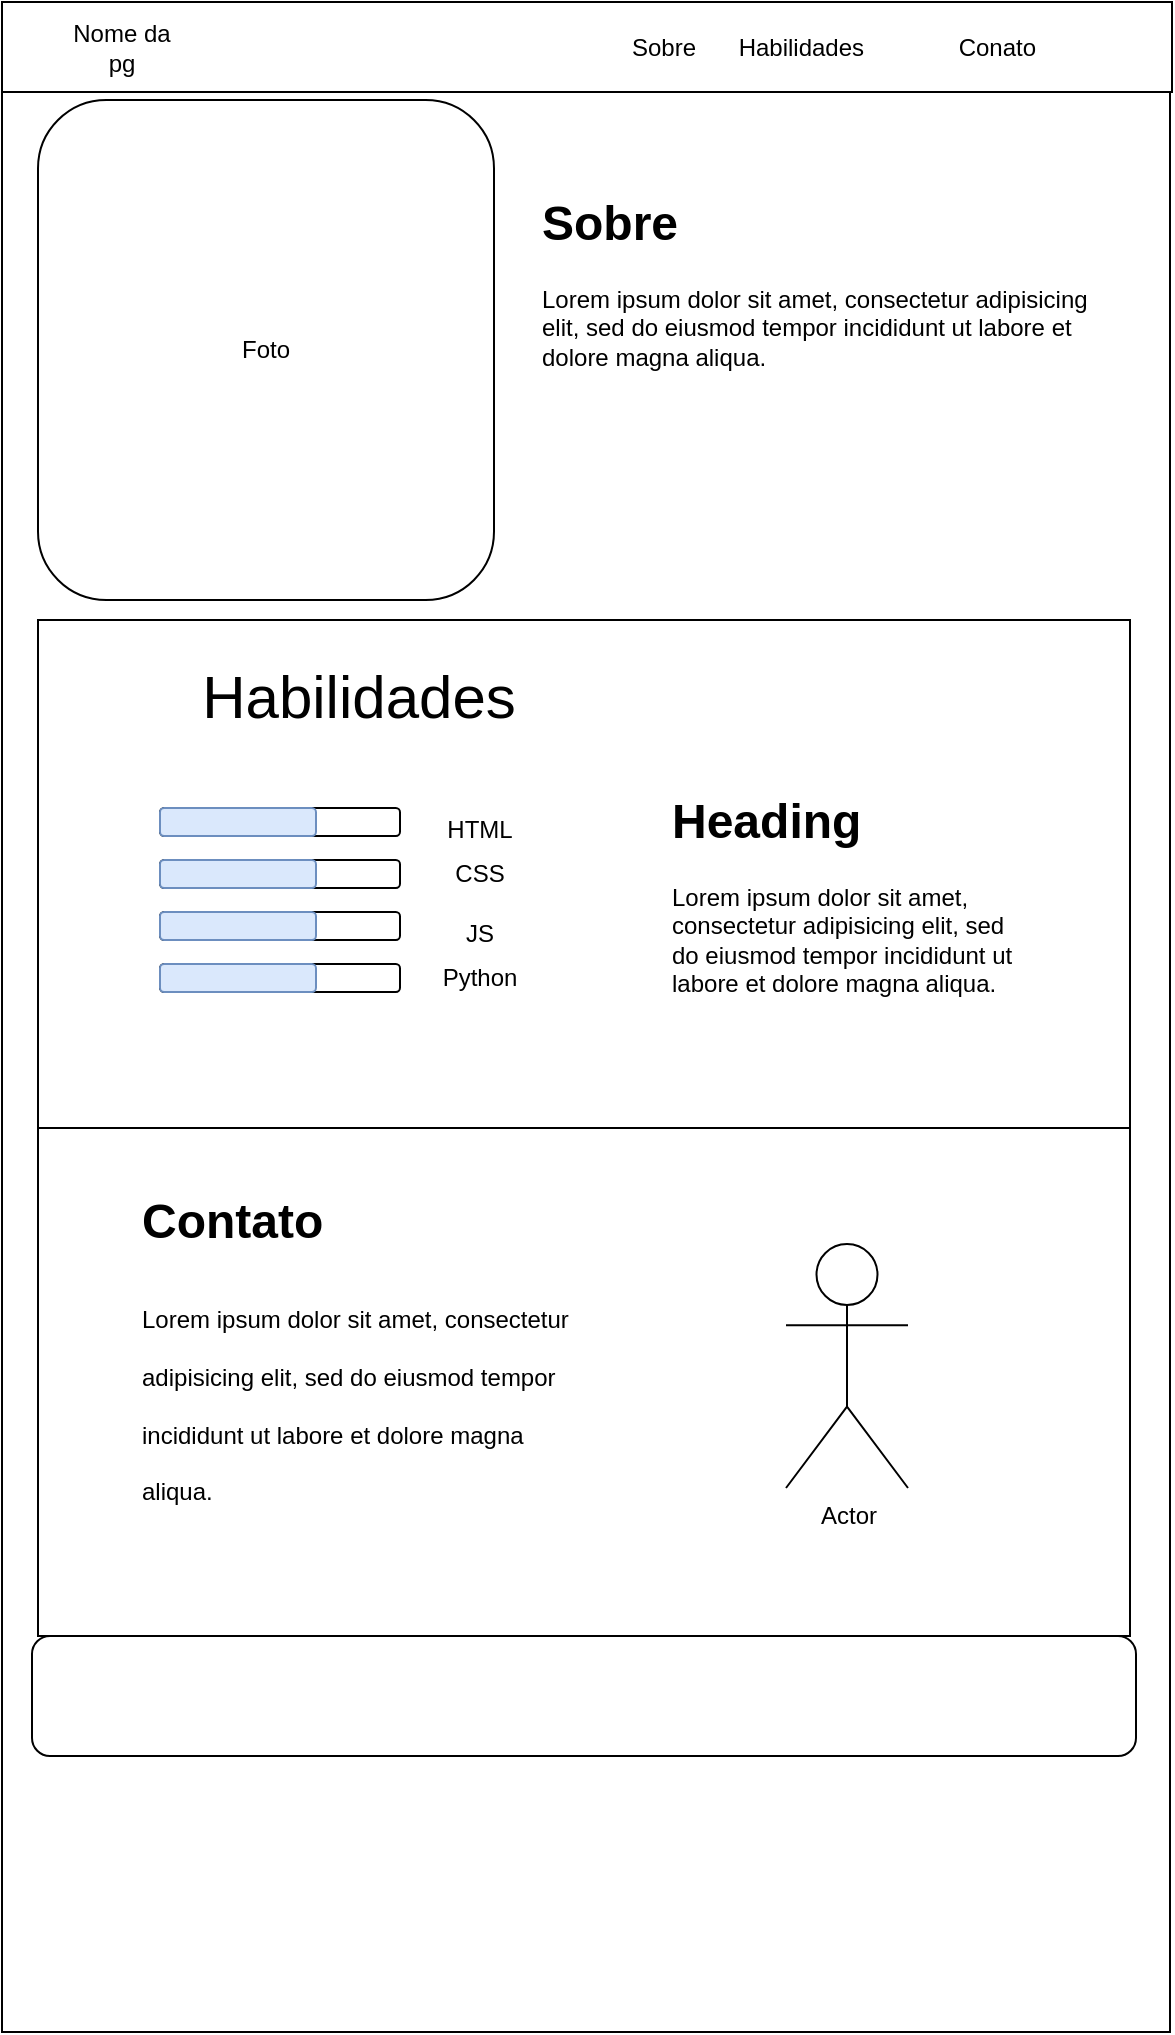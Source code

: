 <mxfile version="21.0.8" type="device"><diagram name="Página-1" id="u_ZjWFiEg6cUN6X2BJR8"><mxGraphModel dx="1645" dy="936" grid="0" gridSize="10" guides="1" tooltips="1" connect="1" arrows="1" fold="1" page="1" pageScale="1" pageWidth="827" pageHeight="1169" math="0" shadow="0"><root><mxCell id="0"/><mxCell id="1" parent="0"/><mxCell id="wvcjza9JRi93Xrl_eZWz-1" value="" style="whiteSpace=wrap;html=1;" vertex="1" parent="1"><mxGeometry x="132" y="39" width="584" height="1015" as="geometry"/></mxCell><mxCell id="wvcjza9JRi93Xrl_eZWz-2" value="Foto" style="rounded=1;whiteSpace=wrap;html=1;" vertex="1" parent="1"><mxGeometry x="150" y="88" width="228" height="250" as="geometry"/></mxCell><mxCell id="wvcjza9JRi93Xrl_eZWz-3" value="&lt;h1&gt;Sobre&lt;/h1&gt;&lt;p&gt;Lorem ipsum dolor sit amet, consectetur adipisicing elit, sed do eiusmod tempor incididunt ut labore et dolore magna aliqua.&lt;/p&gt;" style="text;html=1;strokeColor=none;fillColor=none;spacing=5;spacingTop=-20;whiteSpace=wrap;overflow=hidden;rounded=0;" vertex="1" parent="1"><mxGeometry x="397" y="130" width="292" height="188" as="geometry"/></mxCell><mxCell id="wvcjza9JRi93Xrl_eZWz-4" value="" style="whiteSpace=wrap;html=1;" vertex="1" parent="1"><mxGeometry x="150" y="348" width="546" height="254" as="geometry"/></mxCell><mxCell id="wvcjza9JRi93Xrl_eZWz-5" value="Habilidades&lt;br style=&quot;font-size: 30px;&quot;&gt;" style="text;html=1;strokeColor=none;fillColor=none;align=center;verticalAlign=middle;whiteSpace=wrap;rounded=0;fontSize=30;" vertex="1" parent="1"><mxGeometry x="187" y="361" width="247" height="49" as="geometry"/></mxCell><mxCell id="wvcjza9JRi93Xrl_eZWz-7" value="" style="rounded=1;whiteSpace=wrap;html=1;" vertex="1" parent="1"><mxGeometry x="211" y="442" width="120" height="14" as="geometry"/></mxCell><mxCell id="wvcjza9JRi93Xrl_eZWz-8" value="" style="rounded=1;whiteSpace=wrap;html=1;" vertex="1" parent="1"><mxGeometry x="211" y="468" width="120" height="14" as="geometry"/></mxCell><mxCell id="wvcjza9JRi93Xrl_eZWz-9" value="" style="rounded=1;whiteSpace=wrap;html=1;" vertex="1" parent="1"><mxGeometry x="211" y="494" width="120" height="14" as="geometry"/></mxCell><mxCell id="wvcjza9JRi93Xrl_eZWz-10" value="" style="rounded=1;whiteSpace=wrap;html=1;" vertex="1" parent="1"><mxGeometry x="211" y="520" width="120" height="14" as="geometry"/></mxCell><mxCell id="wvcjza9JRi93Xrl_eZWz-12" value="HTML" style="text;html=1;strokeColor=none;fillColor=none;align=center;verticalAlign=middle;whiteSpace=wrap;rounded=0;" vertex="1" parent="1"><mxGeometry x="341" y="438" width="60" height="30" as="geometry"/></mxCell><mxCell id="wvcjza9JRi93Xrl_eZWz-13" value="CSS" style="text;html=1;strokeColor=none;fillColor=none;align=center;verticalAlign=middle;whiteSpace=wrap;rounded=0;" vertex="1" parent="1"><mxGeometry x="341" y="460" width="60" height="30" as="geometry"/></mxCell><mxCell id="wvcjza9JRi93Xrl_eZWz-14" value="JS" style="text;html=1;strokeColor=none;fillColor=none;align=center;verticalAlign=middle;whiteSpace=wrap;rounded=0;" vertex="1" parent="1"><mxGeometry x="341" y="490" width="60" height="30" as="geometry"/></mxCell><mxCell id="wvcjza9JRi93Xrl_eZWz-15" value="Python" style="text;html=1;strokeColor=none;fillColor=none;align=center;verticalAlign=middle;whiteSpace=wrap;rounded=0;" vertex="1" parent="1"><mxGeometry x="341" y="512" width="60" height="30" as="geometry"/></mxCell><mxCell id="wvcjza9JRi93Xrl_eZWz-17" value="" style="rounded=1;whiteSpace=wrap;html=1;fillColor=#dae8fc;strokeColor=#6c8ebf;" vertex="1" parent="1"><mxGeometry x="211" y="442" width="78" height="14" as="geometry"/></mxCell><mxCell id="wvcjza9JRi93Xrl_eZWz-18" value="" style="rounded=1;whiteSpace=wrap;html=1;fillColor=#dae8fc;strokeColor=#6c8ebf;" vertex="1" parent="1"><mxGeometry x="211" y="468" width="78" height="14" as="geometry"/></mxCell><mxCell id="wvcjza9JRi93Xrl_eZWz-19" value="" style="rounded=1;whiteSpace=wrap;html=1;fillColor=#dae8fc;strokeColor=#6c8ebf;" vertex="1" parent="1"><mxGeometry x="211" y="494" width="78" height="14" as="geometry"/></mxCell><mxCell id="wvcjza9JRi93Xrl_eZWz-20" value="" style="rounded=1;whiteSpace=wrap;html=1;fillColor=#dae8fc;strokeColor=#6c8ebf;" vertex="1" parent="1"><mxGeometry x="211" y="520" width="78" height="14" as="geometry"/></mxCell><mxCell id="wvcjza9JRi93Xrl_eZWz-21" value="&lt;h1&gt;Heading&lt;/h1&gt;&lt;p&gt;Lorem ipsum dolor sit amet, consectetur adipisicing elit, sed do eiusmod tempor incididunt ut labore et dolore magna aliqua.&lt;/p&gt;" style="text;html=1;strokeColor=none;fillColor=none;spacing=5;spacingTop=-20;whiteSpace=wrap;overflow=hidden;rounded=0;" vertex="1" parent="1"><mxGeometry x="462" y="429" width="190" height="120" as="geometry"/></mxCell><mxCell id="wvcjza9JRi93Xrl_eZWz-23" value="" style="whiteSpace=wrap;html=1;" vertex="1" parent="1"><mxGeometry x="150" y="602" width="546" height="254" as="geometry"/></mxCell><mxCell id="wvcjza9JRi93Xrl_eZWz-24" value="&lt;h1&gt;&lt;span style=&quot;background-color: initial;&quot;&gt;Contato&lt;/span&gt;&lt;/h1&gt;&lt;h1&gt;&lt;span style=&quot;background-color: initial; font-size: 12px; font-weight: normal;&quot;&gt;Lorem ipsum dolor sit amet, consectetur adipisicing elit, sed do eiusmod tempor incididunt ut labore et dolore magna aliqua.&lt;/span&gt;&lt;br&gt;&lt;/h1&gt;" style="text;html=1;strokeColor=none;fillColor=none;spacing=5;spacingTop=-20;whiteSpace=wrap;overflow=hidden;rounded=0;" vertex="1" parent="1"><mxGeometry x="197" y="629" width="231" height="175" as="geometry"/></mxCell><mxCell id="wvcjza9JRi93Xrl_eZWz-25" value="Actor" style="shape=umlActor;verticalLabelPosition=bottom;verticalAlign=top;html=1;outlineConnect=0;" vertex="1" parent="1"><mxGeometry x="524" y="660" width="61" height="122" as="geometry"/></mxCell><mxCell id="wvcjza9JRi93Xrl_eZWz-26" value="" style="rounded=1;whiteSpace=wrap;html=1;" vertex="1" parent="1"><mxGeometry x="147" y="856" width="552" height="60" as="geometry"/></mxCell><mxCell id="wvcjza9JRi93Xrl_eZWz-27" value="" style="rounded=0;whiteSpace=wrap;html=1;" vertex="1" parent="1"><mxGeometry x="132" y="39" width="585" height="45" as="geometry"/></mxCell><mxCell id="wvcjza9JRi93Xrl_eZWz-28" value="Nome da pg" style="text;html=1;strokeColor=none;fillColor=none;align=center;verticalAlign=middle;whiteSpace=wrap;rounded=0;" vertex="1" parent="1"><mxGeometry x="162" y="46.5" width="60" height="30" as="geometry"/></mxCell><mxCell id="wvcjza9JRi93Xrl_eZWz-29" value="Sobre&lt;span style=&quot;white-space: pre;&quot;&gt;&#9;&lt;/span&gt;Habilidades&lt;span style=&quot;white-space: pre;&quot;&gt;&#9;&lt;/span&gt;&lt;span style=&quot;white-space: pre;&quot;&gt;&#9;&lt;/span&gt;&amp;nbsp;Conato" style="text;html=1;strokeColor=none;fillColor=none;align=center;verticalAlign=middle;whiteSpace=wrap;rounded=0;" vertex="1" parent="1"><mxGeometry x="518" y="46.5" width="60" height="30" as="geometry"/></mxCell></root></mxGraphModel></diagram></mxfile>
